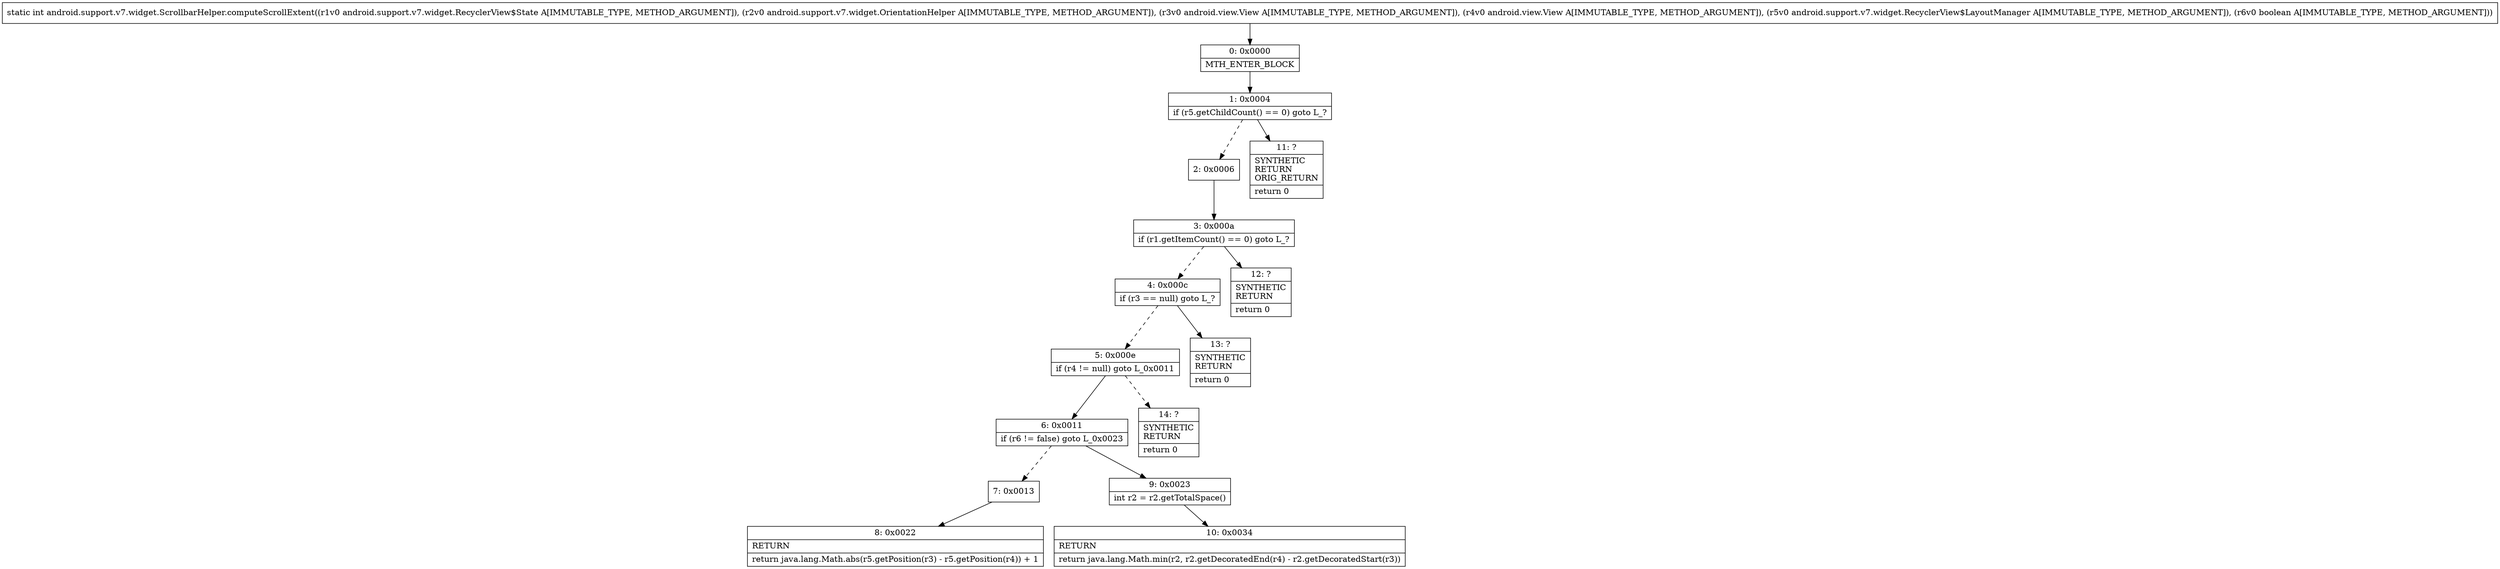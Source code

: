 digraph "CFG forandroid.support.v7.widget.ScrollbarHelper.computeScrollExtent(Landroid\/support\/v7\/widget\/RecyclerView$State;Landroid\/support\/v7\/widget\/OrientationHelper;Landroid\/view\/View;Landroid\/view\/View;Landroid\/support\/v7\/widget\/RecyclerView$LayoutManager;Z)I" {
Node_0 [shape=record,label="{0\:\ 0x0000|MTH_ENTER_BLOCK\l}"];
Node_1 [shape=record,label="{1\:\ 0x0004|if (r5.getChildCount() == 0) goto L_?\l}"];
Node_2 [shape=record,label="{2\:\ 0x0006}"];
Node_3 [shape=record,label="{3\:\ 0x000a|if (r1.getItemCount() == 0) goto L_?\l}"];
Node_4 [shape=record,label="{4\:\ 0x000c|if (r3 == null) goto L_?\l}"];
Node_5 [shape=record,label="{5\:\ 0x000e|if (r4 != null) goto L_0x0011\l}"];
Node_6 [shape=record,label="{6\:\ 0x0011|if (r6 != false) goto L_0x0023\l}"];
Node_7 [shape=record,label="{7\:\ 0x0013}"];
Node_8 [shape=record,label="{8\:\ 0x0022|RETURN\l|return java.lang.Math.abs(r5.getPosition(r3) \- r5.getPosition(r4)) + 1\l}"];
Node_9 [shape=record,label="{9\:\ 0x0023|int r2 = r2.getTotalSpace()\l}"];
Node_10 [shape=record,label="{10\:\ 0x0034|RETURN\l|return java.lang.Math.min(r2, r2.getDecoratedEnd(r4) \- r2.getDecoratedStart(r3))\l}"];
Node_11 [shape=record,label="{11\:\ ?|SYNTHETIC\lRETURN\lORIG_RETURN\l|return 0\l}"];
Node_12 [shape=record,label="{12\:\ ?|SYNTHETIC\lRETURN\l|return 0\l}"];
Node_13 [shape=record,label="{13\:\ ?|SYNTHETIC\lRETURN\l|return 0\l}"];
Node_14 [shape=record,label="{14\:\ ?|SYNTHETIC\lRETURN\l|return 0\l}"];
MethodNode[shape=record,label="{static int android.support.v7.widget.ScrollbarHelper.computeScrollExtent((r1v0 android.support.v7.widget.RecyclerView$State A[IMMUTABLE_TYPE, METHOD_ARGUMENT]), (r2v0 android.support.v7.widget.OrientationHelper A[IMMUTABLE_TYPE, METHOD_ARGUMENT]), (r3v0 android.view.View A[IMMUTABLE_TYPE, METHOD_ARGUMENT]), (r4v0 android.view.View A[IMMUTABLE_TYPE, METHOD_ARGUMENT]), (r5v0 android.support.v7.widget.RecyclerView$LayoutManager A[IMMUTABLE_TYPE, METHOD_ARGUMENT]), (r6v0 boolean A[IMMUTABLE_TYPE, METHOD_ARGUMENT])) }"];
MethodNode -> Node_0;
Node_0 -> Node_1;
Node_1 -> Node_2[style=dashed];
Node_1 -> Node_11;
Node_2 -> Node_3;
Node_3 -> Node_4[style=dashed];
Node_3 -> Node_12;
Node_4 -> Node_5[style=dashed];
Node_4 -> Node_13;
Node_5 -> Node_6;
Node_5 -> Node_14[style=dashed];
Node_6 -> Node_7[style=dashed];
Node_6 -> Node_9;
Node_7 -> Node_8;
Node_9 -> Node_10;
}

